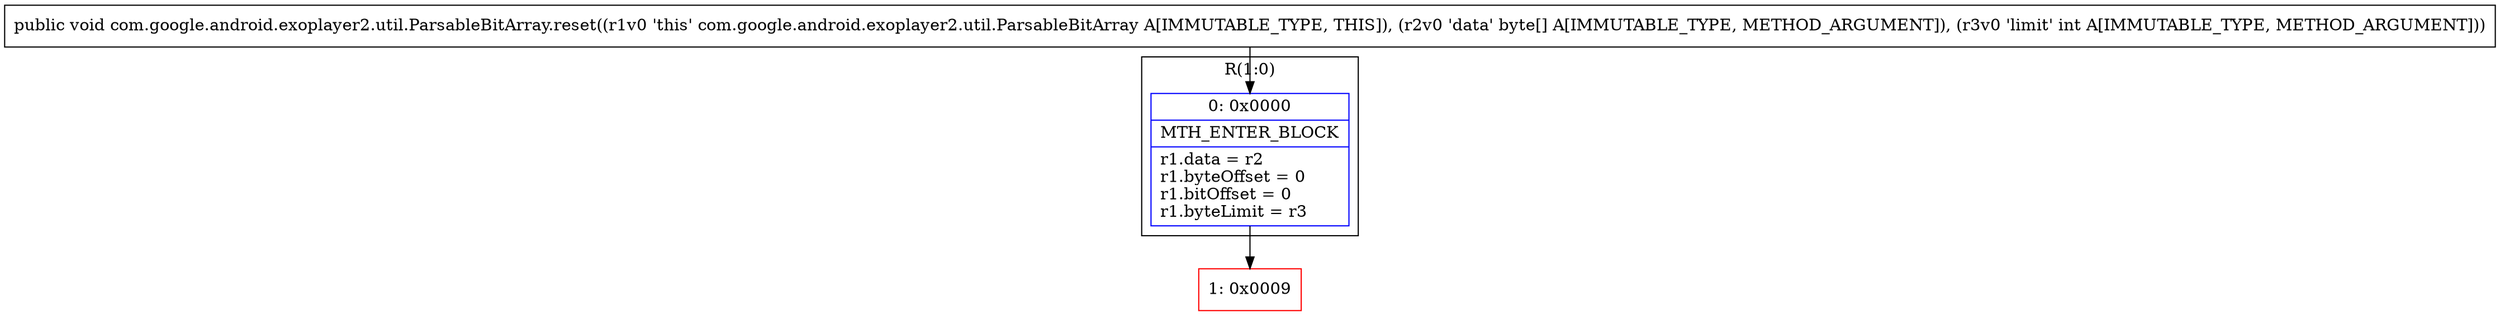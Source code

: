 digraph "CFG forcom.google.android.exoplayer2.util.ParsableBitArray.reset([BI)V" {
subgraph cluster_Region_1728834571 {
label = "R(1:0)";
node [shape=record,color=blue];
Node_0 [shape=record,label="{0\:\ 0x0000|MTH_ENTER_BLOCK\l|r1.data = r2\lr1.byteOffset = 0\lr1.bitOffset = 0\lr1.byteLimit = r3\l}"];
}
Node_1 [shape=record,color=red,label="{1\:\ 0x0009}"];
MethodNode[shape=record,label="{public void com.google.android.exoplayer2.util.ParsableBitArray.reset((r1v0 'this' com.google.android.exoplayer2.util.ParsableBitArray A[IMMUTABLE_TYPE, THIS]), (r2v0 'data' byte[] A[IMMUTABLE_TYPE, METHOD_ARGUMENT]), (r3v0 'limit' int A[IMMUTABLE_TYPE, METHOD_ARGUMENT])) }"];
MethodNode -> Node_0;
Node_0 -> Node_1;
}

